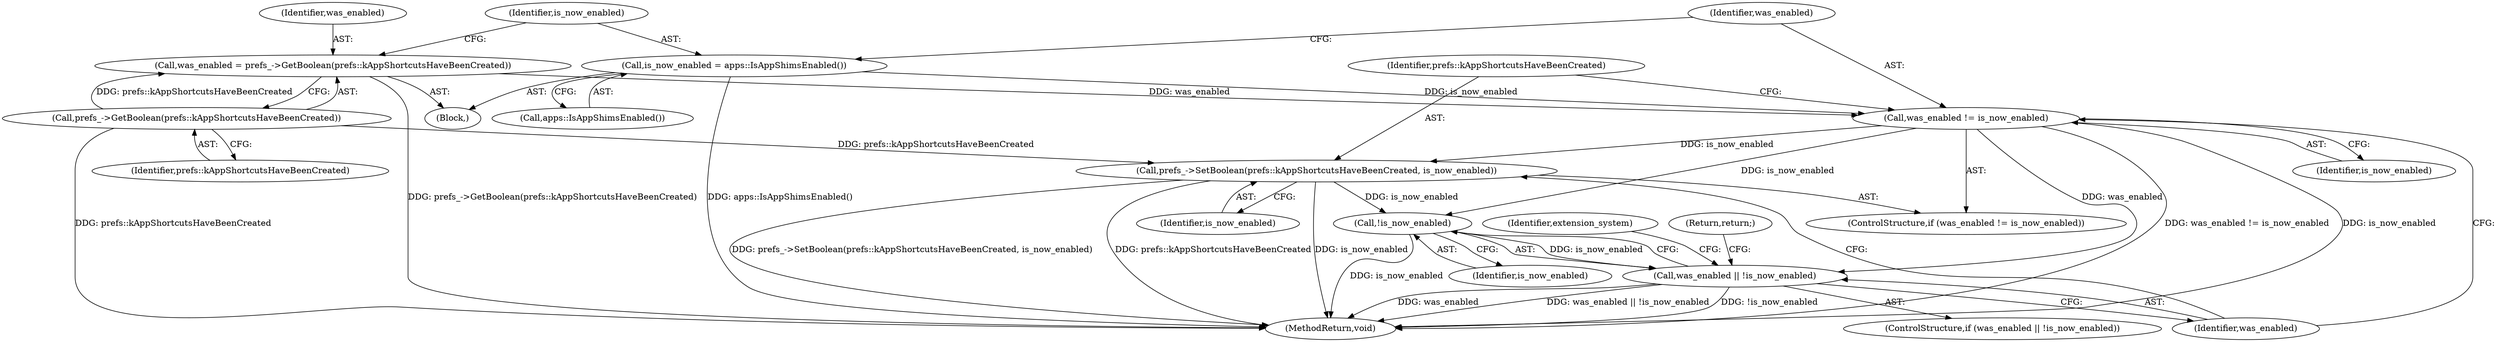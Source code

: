 digraph "1_Chrome_438b99bc730bc665eedfc62c4eb864c981e5c65f_0@del" {
"1000112" [label="(Call,was_enabled != is_now_enabled)"];
"1000103" [label="(Call,was_enabled = prefs_->GetBoolean(prefs::kAppShortcutsHaveBeenCreated))"];
"1000105" [label="(Call,prefs_->GetBoolean(prefs::kAppShortcutsHaveBeenCreated))"];
"1000108" [label="(Call,is_now_enabled = apps::IsAppShimsEnabled())"];
"1000115" [label="(Call,prefs_->SetBoolean(prefs::kAppShortcutsHaveBeenCreated, is_now_enabled))"];
"1000121" [label="(Call,!is_now_enabled)"];
"1000119" [label="(Call,was_enabled || !is_now_enabled)"];
"1000111" [label="(ControlStructure,if (was_enabled != is_now_enabled))"];
"1000110" [label="(Call,apps::IsAppShimsEnabled())"];
"1000101" [label="(Block,)"];
"1000109" [label="(Identifier,is_now_enabled)"];
"1000112" [label="(Call,was_enabled != is_now_enabled)"];
"1000115" [label="(Call,prefs_->SetBoolean(prefs::kAppShortcutsHaveBeenCreated, is_now_enabled))"];
"1000120" [label="(Identifier,was_enabled)"];
"1000130" [label="(Identifier,extension_system)"];
"1000121" [label="(Call,!is_now_enabled)"];
"1000106" [label="(Identifier,prefs::kAppShortcutsHaveBeenCreated)"];
"1000123" [label="(Return,return;)"];
"1000114" [label="(Identifier,is_now_enabled)"];
"1000119" [label="(Call,was_enabled || !is_now_enabled)"];
"1000160" [label="(MethodReturn,void)"];
"1000122" [label="(Identifier,is_now_enabled)"];
"1000108" [label="(Call,is_now_enabled = apps::IsAppShimsEnabled())"];
"1000116" [label="(Identifier,prefs::kAppShortcutsHaveBeenCreated)"];
"1000103" [label="(Call,was_enabled = prefs_->GetBoolean(prefs::kAppShortcutsHaveBeenCreated))"];
"1000118" [label="(ControlStructure,if (was_enabled || !is_now_enabled))"];
"1000105" [label="(Call,prefs_->GetBoolean(prefs::kAppShortcutsHaveBeenCreated))"];
"1000104" [label="(Identifier,was_enabled)"];
"1000113" [label="(Identifier,was_enabled)"];
"1000117" [label="(Identifier,is_now_enabled)"];
"1000112" -> "1000111"  [label="AST: "];
"1000112" -> "1000114"  [label="CFG: "];
"1000113" -> "1000112"  [label="AST: "];
"1000114" -> "1000112"  [label="AST: "];
"1000116" -> "1000112"  [label="CFG: "];
"1000120" -> "1000112"  [label="CFG: "];
"1000112" -> "1000160"  [label="DDG: is_now_enabled"];
"1000112" -> "1000160"  [label="DDG: was_enabled != is_now_enabled"];
"1000103" -> "1000112"  [label="DDG: was_enabled"];
"1000108" -> "1000112"  [label="DDG: is_now_enabled"];
"1000112" -> "1000115"  [label="DDG: is_now_enabled"];
"1000112" -> "1000119"  [label="DDG: was_enabled"];
"1000112" -> "1000121"  [label="DDG: is_now_enabled"];
"1000103" -> "1000101"  [label="AST: "];
"1000103" -> "1000105"  [label="CFG: "];
"1000104" -> "1000103"  [label="AST: "];
"1000105" -> "1000103"  [label="AST: "];
"1000109" -> "1000103"  [label="CFG: "];
"1000103" -> "1000160"  [label="DDG: prefs_->GetBoolean(prefs::kAppShortcutsHaveBeenCreated)"];
"1000105" -> "1000103"  [label="DDG: prefs::kAppShortcutsHaveBeenCreated"];
"1000105" -> "1000106"  [label="CFG: "];
"1000106" -> "1000105"  [label="AST: "];
"1000105" -> "1000160"  [label="DDG: prefs::kAppShortcutsHaveBeenCreated"];
"1000105" -> "1000115"  [label="DDG: prefs::kAppShortcutsHaveBeenCreated"];
"1000108" -> "1000101"  [label="AST: "];
"1000108" -> "1000110"  [label="CFG: "];
"1000109" -> "1000108"  [label="AST: "];
"1000110" -> "1000108"  [label="AST: "];
"1000113" -> "1000108"  [label="CFG: "];
"1000108" -> "1000160"  [label="DDG: apps::IsAppShimsEnabled()"];
"1000115" -> "1000111"  [label="AST: "];
"1000115" -> "1000117"  [label="CFG: "];
"1000116" -> "1000115"  [label="AST: "];
"1000117" -> "1000115"  [label="AST: "];
"1000120" -> "1000115"  [label="CFG: "];
"1000115" -> "1000160"  [label="DDG: is_now_enabled"];
"1000115" -> "1000160"  [label="DDG: prefs_->SetBoolean(prefs::kAppShortcutsHaveBeenCreated, is_now_enabled)"];
"1000115" -> "1000160"  [label="DDG: prefs::kAppShortcutsHaveBeenCreated"];
"1000115" -> "1000121"  [label="DDG: is_now_enabled"];
"1000121" -> "1000119"  [label="AST: "];
"1000121" -> "1000122"  [label="CFG: "];
"1000122" -> "1000121"  [label="AST: "];
"1000119" -> "1000121"  [label="CFG: "];
"1000121" -> "1000160"  [label="DDG: is_now_enabled"];
"1000121" -> "1000119"  [label="DDG: is_now_enabled"];
"1000119" -> "1000118"  [label="AST: "];
"1000119" -> "1000120"  [label="CFG: "];
"1000120" -> "1000119"  [label="AST: "];
"1000123" -> "1000119"  [label="CFG: "];
"1000130" -> "1000119"  [label="CFG: "];
"1000119" -> "1000160"  [label="DDG: was_enabled || !is_now_enabled"];
"1000119" -> "1000160"  [label="DDG: !is_now_enabled"];
"1000119" -> "1000160"  [label="DDG: was_enabled"];
}
